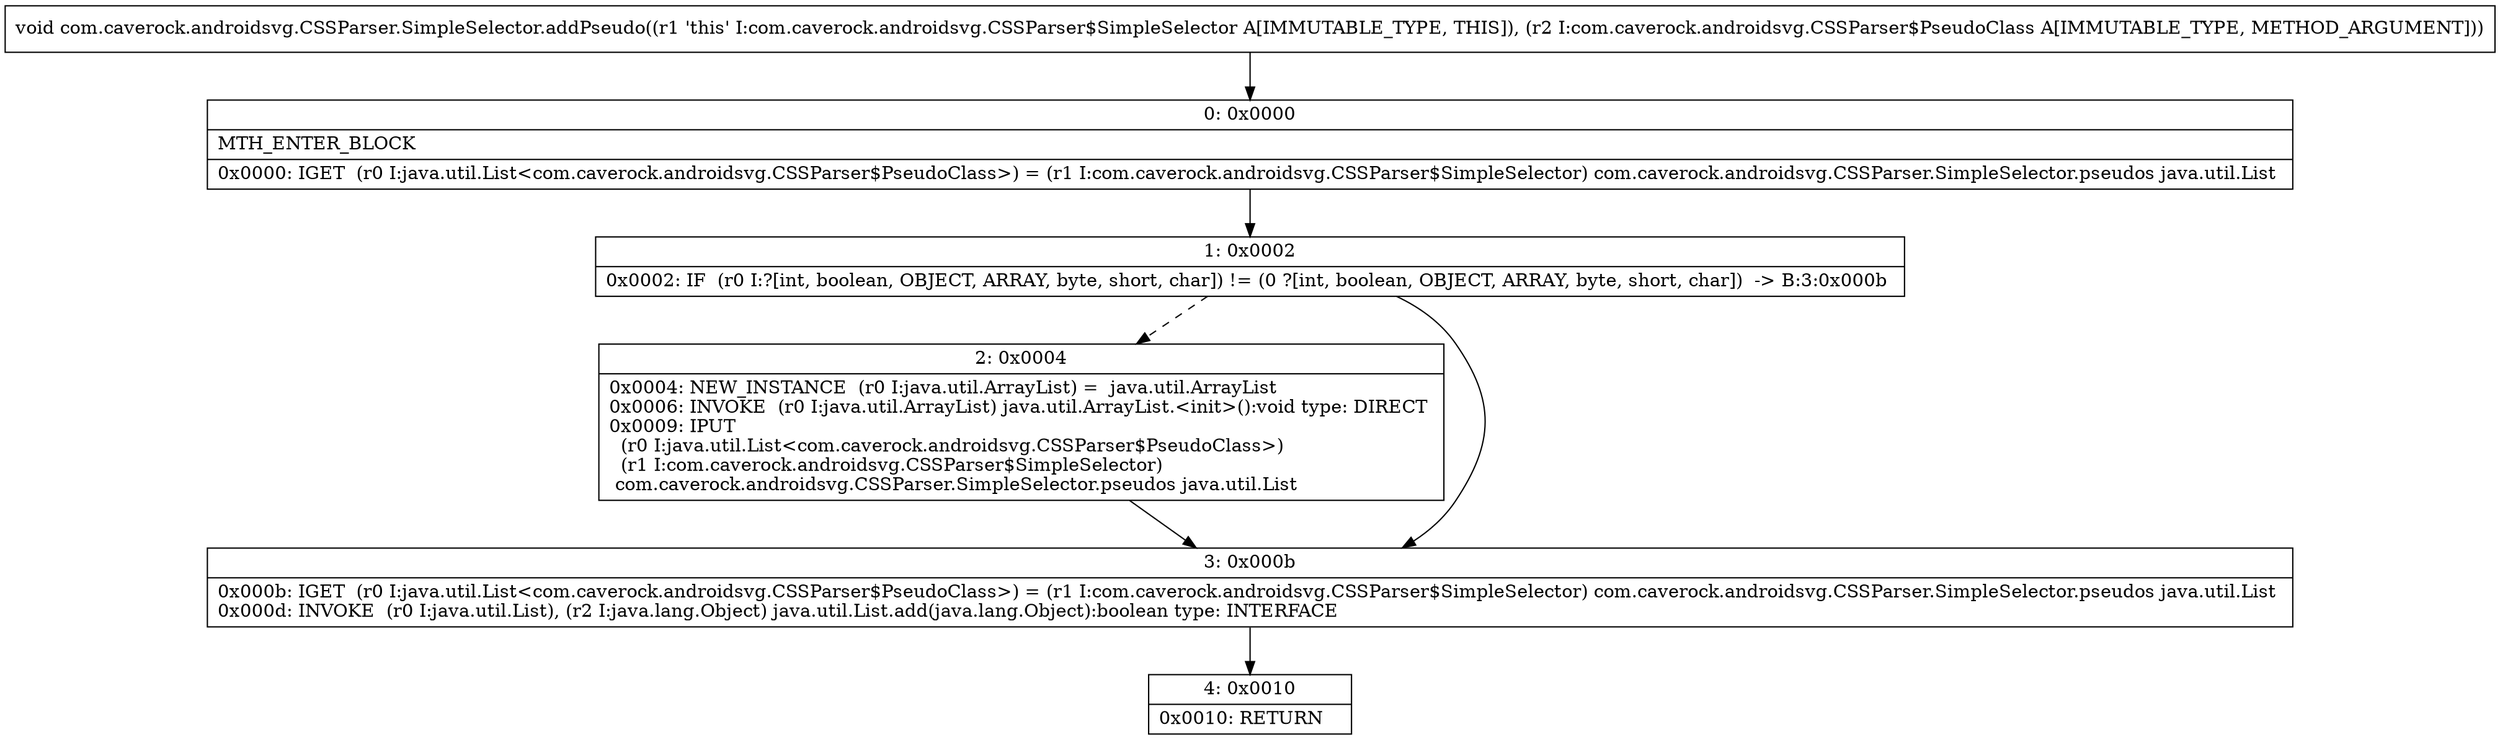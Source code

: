 digraph "CFG forcom.caverock.androidsvg.CSSParser.SimpleSelector.addPseudo(Lcom\/caverock\/androidsvg\/CSSParser$PseudoClass;)V" {
Node_0 [shape=record,label="{0\:\ 0x0000|MTH_ENTER_BLOCK\l|0x0000: IGET  (r0 I:java.util.List\<com.caverock.androidsvg.CSSParser$PseudoClass\>) = (r1 I:com.caverock.androidsvg.CSSParser$SimpleSelector) com.caverock.androidsvg.CSSParser.SimpleSelector.pseudos java.util.List \l}"];
Node_1 [shape=record,label="{1\:\ 0x0002|0x0002: IF  (r0 I:?[int, boolean, OBJECT, ARRAY, byte, short, char]) != (0 ?[int, boolean, OBJECT, ARRAY, byte, short, char])  \-\> B:3:0x000b \l}"];
Node_2 [shape=record,label="{2\:\ 0x0004|0x0004: NEW_INSTANCE  (r0 I:java.util.ArrayList) =  java.util.ArrayList \l0x0006: INVOKE  (r0 I:java.util.ArrayList) java.util.ArrayList.\<init\>():void type: DIRECT \l0x0009: IPUT  \l  (r0 I:java.util.List\<com.caverock.androidsvg.CSSParser$PseudoClass\>)\l  (r1 I:com.caverock.androidsvg.CSSParser$SimpleSelector)\l com.caverock.androidsvg.CSSParser.SimpleSelector.pseudos java.util.List \l}"];
Node_3 [shape=record,label="{3\:\ 0x000b|0x000b: IGET  (r0 I:java.util.List\<com.caverock.androidsvg.CSSParser$PseudoClass\>) = (r1 I:com.caverock.androidsvg.CSSParser$SimpleSelector) com.caverock.androidsvg.CSSParser.SimpleSelector.pseudos java.util.List \l0x000d: INVOKE  (r0 I:java.util.List), (r2 I:java.lang.Object) java.util.List.add(java.lang.Object):boolean type: INTERFACE \l}"];
Node_4 [shape=record,label="{4\:\ 0x0010|0x0010: RETURN   \l}"];
MethodNode[shape=record,label="{void com.caverock.androidsvg.CSSParser.SimpleSelector.addPseudo((r1 'this' I:com.caverock.androidsvg.CSSParser$SimpleSelector A[IMMUTABLE_TYPE, THIS]), (r2 I:com.caverock.androidsvg.CSSParser$PseudoClass A[IMMUTABLE_TYPE, METHOD_ARGUMENT])) }"];
MethodNode -> Node_0;
Node_0 -> Node_1;
Node_1 -> Node_2[style=dashed];
Node_1 -> Node_3;
Node_2 -> Node_3;
Node_3 -> Node_4;
}

